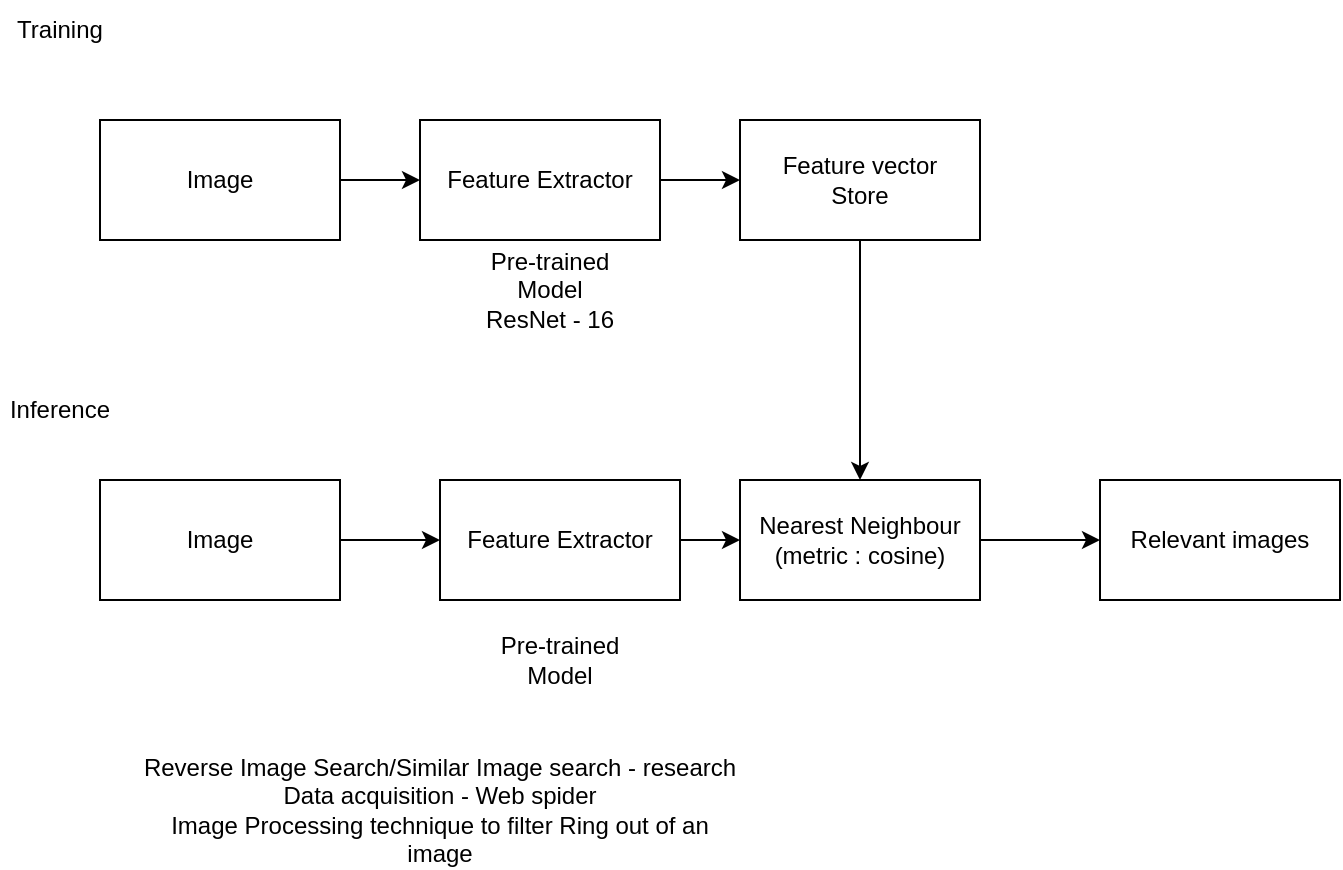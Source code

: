 <mxfile version="20.8.20" type="device"><diagram name="Page-1" id="9Tehb8ow7jTnOTCm63ph"><mxGraphModel dx="875" dy="484" grid="1" gridSize="10" guides="1" tooltips="1" connect="1" arrows="1" fold="1" page="1" pageScale="1" pageWidth="850" pageHeight="1100" math="0" shadow="0"><root><mxCell id="0"/><mxCell id="1" parent="0"/><mxCell id="-57cSn-D0BIvKncmI-E5-13" style="edgeStyle=orthogonalEdgeStyle;rounded=0;orthogonalLoop=1;jettySize=auto;html=1;entryX=0;entryY=0.5;entryDx=0;entryDy=0;" edge="1" parent="1" source="-57cSn-D0BIvKncmI-E5-1" target="-57cSn-D0BIvKncmI-E5-4"><mxGeometry relative="1" as="geometry"/></mxCell><mxCell id="-57cSn-D0BIvKncmI-E5-1" value="Image" style="rounded=0;whiteSpace=wrap;html=1;" vertex="1" parent="1"><mxGeometry x="150" y="280" width="120" height="60" as="geometry"/></mxCell><mxCell id="-57cSn-D0BIvKncmI-E5-3" value="Training" style="text;html=1;strokeColor=none;fillColor=none;align=center;verticalAlign=middle;whiteSpace=wrap;rounded=0;" vertex="1" parent="1"><mxGeometry x="100" y="220" width="60" height="30" as="geometry"/></mxCell><mxCell id="-57cSn-D0BIvKncmI-E5-14" style="edgeStyle=orthogonalEdgeStyle;rounded=0;orthogonalLoop=1;jettySize=auto;html=1;" edge="1" parent="1" source="-57cSn-D0BIvKncmI-E5-4" target="-57cSn-D0BIvKncmI-E5-5"><mxGeometry relative="1" as="geometry"/></mxCell><mxCell id="-57cSn-D0BIvKncmI-E5-4" value="Feature Extractor" style="rounded=0;whiteSpace=wrap;html=1;" vertex="1" parent="1"><mxGeometry x="310" y="280" width="120" height="60" as="geometry"/></mxCell><mxCell id="-57cSn-D0BIvKncmI-E5-12" style="edgeStyle=orthogonalEdgeStyle;rounded=0;orthogonalLoop=1;jettySize=auto;html=1;entryX=0.5;entryY=0;entryDx=0;entryDy=0;" edge="1" parent="1" source="-57cSn-D0BIvKncmI-E5-5" target="-57cSn-D0BIvKncmI-E5-6"><mxGeometry relative="1" as="geometry"/></mxCell><mxCell id="-57cSn-D0BIvKncmI-E5-5" value="Feature vector&lt;br&gt;Store" style="rounded=0;whiteSpace=wrap;html=1;" vertex="1" parent="1"><mxGeometry x="470" y="280" width="120" height="60" as="geometry"/></mxCell><mxCell id="-57cSn-D0BIvKncmI-E5-16" style="edgeStyle=orthogonalEdgeStyle;rounded=0;orthogonalLoop=1;jettySize=auto;html=1;entryX=0;entryY=0.5;entryDx=0;entryDy=0;" edge="1" parent="1" source="-57cSn-D0BIvKncmI-E5-6" target="-57cSn-D0BIvKncmI-E5-15"><mxGeometry relative="1" as="geometry"/></mxCell><mxCell id="-57cSn-D0BIvKncmI-E5-6" value="Nearest Neighbour&lt;br&gt;(metric : cosine)" style="rounded=0;whiteSpace=wrap;html=1;" vertex="1" parent="1"><mxGeometry x="470" y="460" width="120" height="60" as="geometry"/></mxCell><mxCell id="-57cSn-D0BIvKncmI-E5-7" value="Inference" style="text;html=1;strokeColor=none;fillColor=none;align=center;verticalAlign=middle;whiteSpace=wrap;rounded=0;" vertex="1" parent="1"><mxGeometry x="100" y="410" width="60" height="30" as="geometry"/></mxCell><mxCell id="-57cSn-D0BIvKncmI-E5-10" style="edgeStyle=orthogonalEdgeStyle;rounded=0;orthogonalLoop=1;jettySize=auto;html=1;entryX=0;entryY=0.5;entryDx=0;entryDy=0;" edge="1" parent="1" source="-57cSn-D0BIvKncmI-E5-8" target="-57cSn-D0BIvKncmI-E5-9"><mxGeometry relative="1" as="geometry"/></mxCell><mxCell id="-57cSn-D0BIvKncmI-E5-8" value="Image" style="rounded=0;whiteSpace=wrap;html=1;" vertex="1" parent="1"><mxGeometry x="150" y="460" width="120" height="60" as="geometry"/></mxCell><mxCell id="-57cSn-D0BIvKncmI-E5-11" style="edgeStyle=orthogonalEdgeStyle;rounded=0;orthogonalLoop=1;jettySize=auto;html=1;entryX=0;entryY=0.5;entryDx=0;entryDy=0;" edge="1" parent="1" source="-57cSn-D0BIvKncmI-E5-9" target="-57cSn-D0BIvKncmI-E5-6"><mxGeometry relative="1" as="geometry"/></mxCell><mxCell id="-57cSn-D0BIvKncmI-E5-9" value="Feature Extractor" style="rounded=0;whiteSpace=wrap;html=1;" vertex="1" parent="1"><mxGeometry x="320" y="460" width="120" height="60" as="geometry"/></mxCell><mxCell id="-57cSn-D0BIvKncmI-E5-15" value="Relevant images" style="rounded=0;whiteSpace=wrap;html=1;" vertex="1" parent="1"><mxGeometry x="650" y="460" width="120" height="60" as="geometry"/></mxCell><mxCell id="-57cSn-D0BIvKncmI-E5-17" value="Pre-trained&lt;br&gt;Model&lt;br&gt;ResNet - 16" style="text;html=1;strokeColor=none;fillColor=none;align=center;verticalAlign=middle;whiteSpace=wrap;rounded=0;" vertex="1" parent="1"><mxGeometry x="320" y="350" width="110" height="30" as="geometry"/></mxCell><mxCell id="-57cSn-D0BIvKncmI-E5-18" value="Pre-trained&lt;br&gt;Model" style="text;html=1;strokeColor=none;fillColor=none;align=center;verticalAlign=middle;whiteSpace=wrap;rounded=0;" vertex="1" parent="1"><mxGeometry x="325" y="535" width="110" height="30" as="geometry"/></mxCell><mxCell id="-57cSn-D0BIvKncmI-E5-20" value="Reverse Image Search/Similar Image search - research&lt;br&gt;Data acquisition - Web spider&lt;br&gt;Image Processing technique to filter Ring out of an image" style="text;html=1;strokeColor=none;fillColor=none;align=center;verticalAlign=middle;whiteSpace=wrap;rounded=0;" vertex="1" parent="1"><mxGeometry x="170" y="610" width="300" height="30" as="geometry"/></mxCell></root></mxGraphModel></diagram></mxfile>